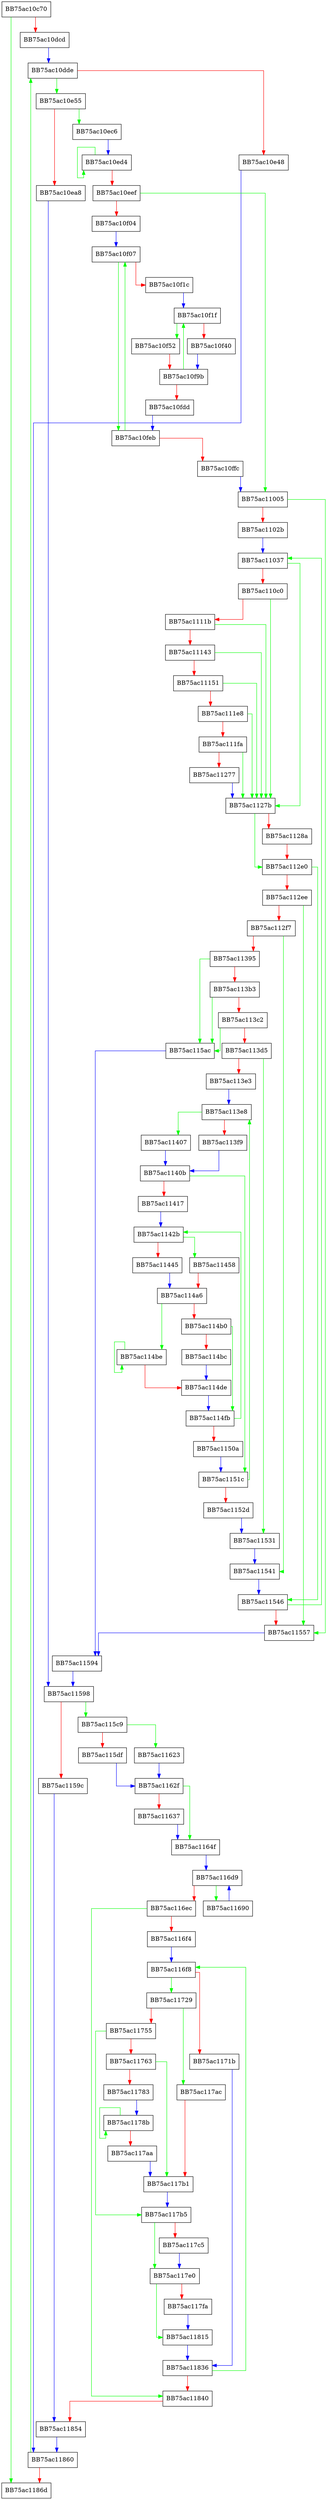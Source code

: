 digraph ZSTD_compressBlock_btultra_extDict {
  node [shape="box"];
  graph [splines=ortho];
  BB75ac10c70 -> BB75ac1186d [color="green"];
  BB75ac10c70 -> BB75ac10dcd [color="red"];
  BB75ac10dcd -> BB75ac10dde [color="blue"];
  BB75ac10dde -> BB75ac10e55 [color="green"];
  BB75ac10dde -> BB75ac10e48 [color="red"];
  BB75ac10e48 -> BB75ac11860 [color="blue"];
  BB75ac10e55 -> BB75ac10ec6 [color="green"];
  BB75ac10e55 -> BB75ac10ea8 [color="red"];
  BB75ac10ea8 -> BB75ac11598 [color="blue"];
  BB75ac10ec6 -> BB75ac10ed4 [color="blue"];
  BB75ac10ed4 -> BB75ac10ed4 [color="green"];
  BB75ac10ed4 -> BB75ac10eef [color="red"];
  BB75ac10eef -> BB75ac11005 [color="green"];
  BB75ac10eef -> BB75ac10f04 [color="red"];
  BB75ac10f04 -> BB75ac10f07 [color="blue"];
  BB75ac10f07 -> BB75ac10feb [color="green"];
  BB75ac10f07 -> BB75ac10f1c [color="red"];
  BB75ac10f1c -> BB75ac10f1f [color="blue"];
  BB75ac10f1f -> BB75ac10f52 [color="green"];
  BB75ac10f1f -> BB75ac10f40 [color="red"];
  BB75ac10f40 -> BB75ac10f9b [color="blue"];
  BB75ac10f52 -> BB75ac10f9b [color="red"];
  BB75ac10f9b -> BB75ac10f1f [color="green"];
  BB75ac10f9b -> BB75ac10fdd [color="red"];
  BB75ac10fdd -> BB75ac10feb [color="blue"];
  BB75ac10feb -> BB75ac10f07 [color="green"];
  BB75ac10feb -> BB75ac10ffc [color="red"];
  BB75ac10ffc -> BB75ac11005 [color="blue"];
  BB75ac11005 -> BB75ac11557 [color="green"];
  BB75ac11005 -> BB75ac1102b [color="red"];
  BB75ac1102b -> BB75ac11037 [color="blue"];
  BB75ac11037 -> BB75ac1127b [color="green"];
  BB75ac11037 -> BB75ac110c0 [color="red"];
  BB75ac110c0 -> BB75ac1127b [color="green"];
  BB75ac110c0 -> BB75ac1111b [color="red"];
  BB75ac1111b -> BB75ac1127b [color="green"];
  BB75ac1111b -> BB75ac11143 [color="red"];
  BB75ac11143 -> BB75ac1127b [color="green"];
  BB75ac11143 -> BB75ac11151 [color="red"];
  BB75ac11151 -> BB75ac1127b [color="green"];
  BB75ac11151 -> BB75ac111e8 [color="red"];
  BB75ac111e8 -> BB75ac1127b [color="green"];
  BB75ac111e8 -> BB75ac111fa [color="red"];
  BB75ac111fa -> BB75ac1127b [color="green"];
  BB75ac111fa -> BB75ac11277 [color="red"];
  BB75ac11277 -> BB75ac1127b [color="blue"];
  BB75ac1127b -> BB75ac112e0 [color="green"];
  BB75ac1127b -> BB75ac1128a [color="red"];
  BB75ac1128a -> BB75ac112e0 [color="red"];
  BB75ac112e0 -> BB75ac11546 [color="green"];
  BB75ac112e0 -> BB75ac112ee [color="red"];
  BB75ac112ee -> BB75ac11557 [color="green"];
  BB75ac112ee -> BB75ac112f7 [color="red"];
  BB75ac112f7 -> BB75ac11541 [color="green"];
  BB75ac112f7 -> BB75ac11395 [color="red"];
  BB75ac11395 -> BB75ac115ac [color="green"];
  BB75ac11395 -> BB75ac113b3 [color="red"];
  BB75ac113b3 -> BB75ac115ac [color="green"];
  BB75ac113b3 -> BB75ac113c2 [color="red"];
  BB75ac113c2 -> BB75ac115ac [color="green"];
  BB75ac113c2 -> BB75ac113d5 [color="red"];
  BB75ac113d5 -> BB75ac11531 [color="green"];
  BB75ac113d5 -> BB75ac113e3 [color="red"];
  BB75ac113e3 -> BB75ac113e8 [color="blue"];
  BB75ac113e8 -> BB75ac11407 [color="green"];
  BB75ac113e8 -> BB75ac113f9 [color="red"];
  BB75ac113f9 -> BB75ac1140b [color="blue"];
  BB75ac11407 -> BB75ac1140b [color="blue"];
  BB75ac1140b -> BB75ac1151c [color="green"];
  BB75ac1140b -> BB75ac11417 [color="red"];
  BB75ac11417 -> BB75ac1142b [color="blue"];
  BB75ac1142b -> BB75ac11458 [color="green"];
  BB75ac1142b -> BB75ac11445 [color="red"];
  BB75ac11445 -> BB75ac114a6 [color="blue"];
  BB75ac11458 -> BB75ac114a6 [color="red"];
  BB75ac114a6 -> BB75ac114be [color="green"];
  BB75ac114a6 -> BB75ac114b0 [color="red"];
  BB75ac114b0 -> BB75ac114fb [color="green"];
  BB75ac114b0 -> BB75ac114bc [color="red"];
  BB75ac114bc -> BB75ac114de [color="blue"];
  BB75ac114be -> BB75ac114be [color="green"];
  BB75ac114be -> BB75ac114de [color="red"];
  BB75ac114de -> BB75ac114fb [color="blue"];
  BB75ac114fb -> BB75ac1142b [color="green"];
  BB75ac114fb -> BB75ac1150a [color="red"];
  BB75ac1150a -> BB75ac1151c [color="blue"];
  BB75ac1151c -> BB75ac113e8 [color="green"];
  BB75ac1151c -> BB75ac1152d [color="red"];
  BB75ac1152d -> BB75ac11531 [color="blue"];
  BB75ac11531 -> BB75ac11541 [color="blue"];
  BB75ac11541 -> BB75ac11546 [color="blue"];
  BB75ac11546 -> BB75ac11037 [color="green"];
  BB75ac11546 -> BB75ac11557 [color="red"];
  BB75ac11557 -> BB75ac11594 [color="blue"];
  BB75ac11594 -> BB75ac11598 [color="blue"];
  BB75ac11598 -> BB75ac115c9 [color="green"];
  BB75ac11598 -> BB75ac1159c [color="red"];
  BB75ac1159c -> BB75ac11854 [color="blue"];
  BB75ac115ac -> BB75ac11594 [color="blue"];
  BB75ac115c9 -> BB75ac11623 [color="green"];
  BB75ac115c9 -> BB75ac115df [color="red"];
  BB75ac115df -> BB75ac1162f [color="blue"];
  BB75ac11623 -> BB75ac1162f [color="blue"];
  BB75ac1162f -> BB75ac1164f [color="green"];
  BB75ac1162f -> BB75ac11637 [color="red"];
  BB75ac11637 -> BB75ac1164f [color="blue"];
  BB75ac1164f -> BB75ac116d9 [color="blue"];
  BB75ac11690 -> BB75ac116d9 [color="blue"];
  BB75ac116d9 -> BB75ac11690 [color="green"];
  BB75ac116d9 -> BB75ac116ec [color="red"];
  BB75ac116ec -> BB75ac11840 [color="green"];
  BB75ac116ec -> BB75ac116f4 [color="red"];
  BB75ac116f4 -> BB75ac116f8 [color="blue"];
  BB75ac116f8 -> BB75ac11729 [color="green"];
  BB75ac116f8 -> BB75ac1171b [color="red"];
  BB75ac1171b -> BB75ac11836 [color="blue"];
  BB75ac11729 -> BB75ac117ac [color="green"];
  BB75ac11729 -> BB75ac11755 [color="red"];
  BB75ac11755 -> BB75ac117b5 [color="green"];
  BB75ac11755 -> BB75ac11763 [color="red"];
  BB75ac11763 -> BB75ac117b1 [color="green"];
  BB75ac11763 -> BB75ac11783 [color="red"];
  BB75ac11783 -> BB75ac1178b [color="blue"];
  BB75ac1178b -> BB75ac1178b [color="green"];
  BB75ac1178b -> BB75ac117aa [color="red"];
  BB75ac117aa -> BB75ac117b1 [color="blue"];
  BB75ac117ac -> BB75ac117b1 [color="red"];
  BB75ac117b1 -> BB75ac117b5 [color="blue"];
  BB75ac117b5 -> BB75ac117e0 [color="green"];
  BB75ac117b5 -> BB75ac117c5 [color="red"];
  BB75ac117c5 -> BB75ac117e0 [color="blue"];
  BB75ac117e0 -> BB75ac11815 [color="green"];
  BB75ac117e0 -> BB75ac117fa [color="red"];
  BB75ac117fa -> BB75ac11815 [color="blue"];
  BB75ac11815 -> BB75ac11836 [color="blue"];
  BB75ac11836 -> BB75ac116f8 [color="green"];
  BB75ac11836 -> BB75ac11840 [color="red"];
  BB75ac11840 -> BB75ac11854 [color="red"];
  BB75ac11854 -> BB75ac11860 [color="blue"];
  BB75ac11860 -> BB75ac10dde [color="green"];
  BB75ac11860 -> BB75ac1186d [color="red"];
}
